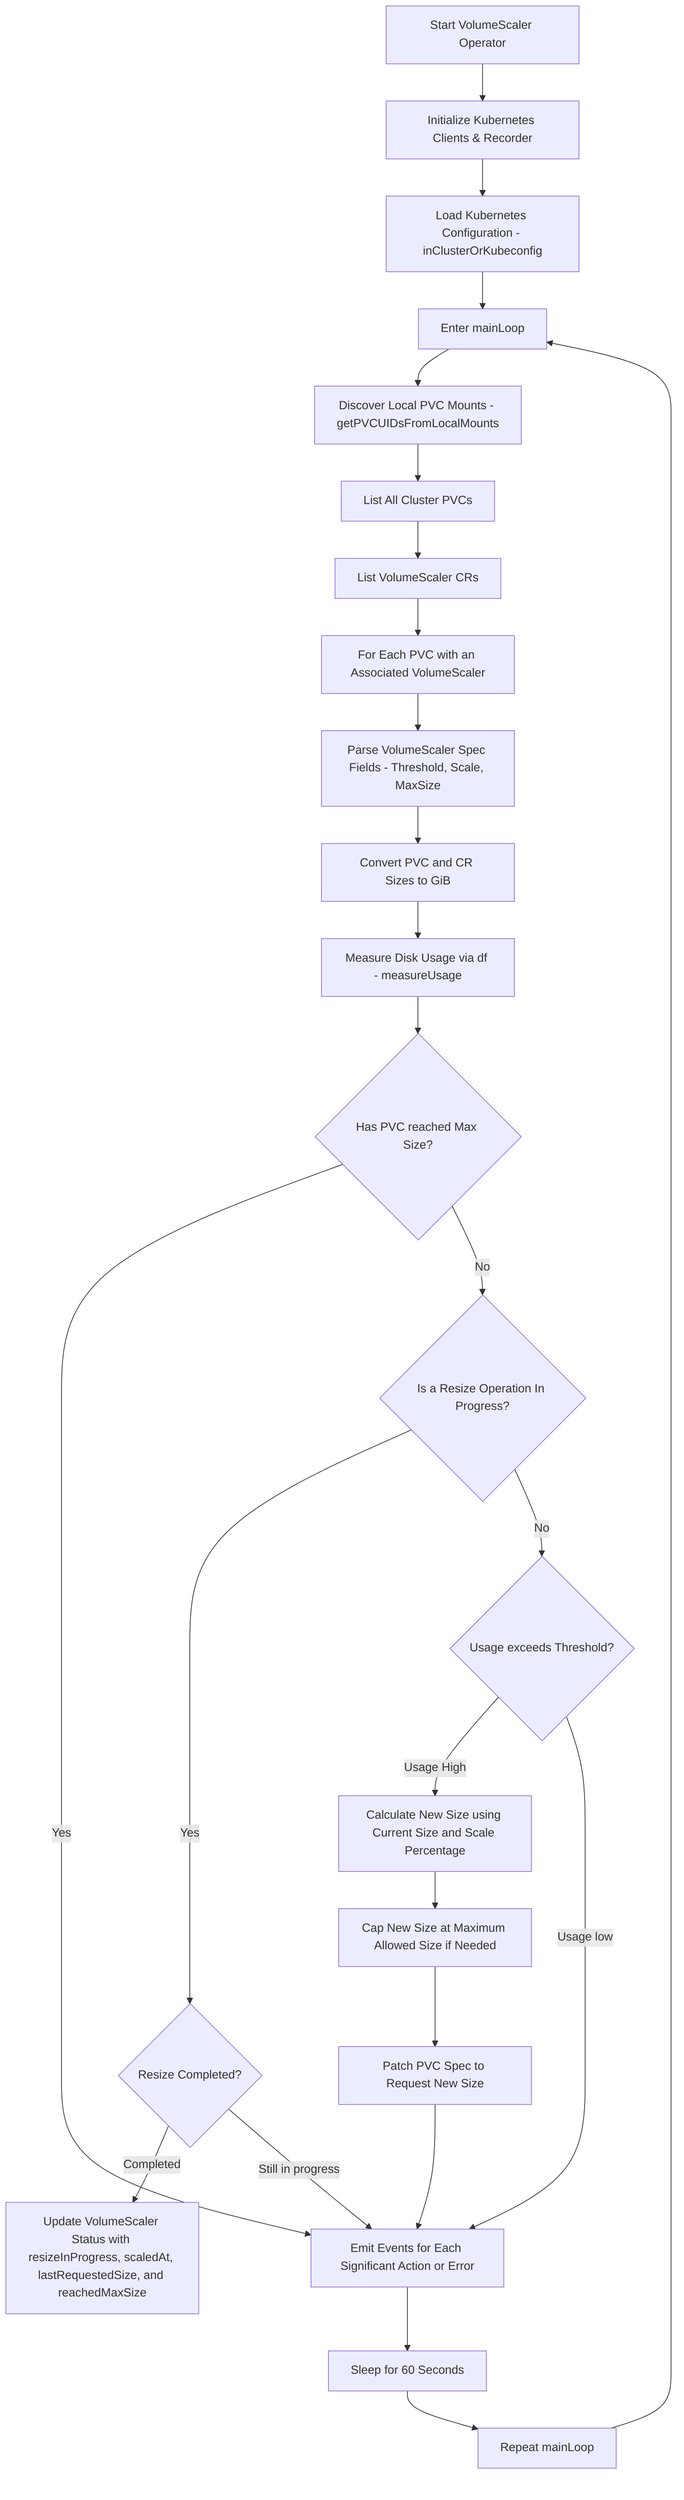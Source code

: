 flowchart TD
    A[Start VolumeScaler Operator]
    B[Initialize Kubernetes Clients & Recorder]
    C[Load Kubernetes Configuration - inClusterOrKubeconfig]
    D[Enter mainLoop]
    
    E[Discover Local PVC Mounts - getPVCUIDsFromLocalMounts]
    F[List All Cluster PVCs]
    G[List VolumeScaler CRs]
    
    H[For Each PVC with an Associated VolumeScaler]
    I[Parse VolumeScaler Spec Fields - Threshold, Scale, MaxSize]
    J[Convert PVC and CR Sizes to GiB]
    K[Measure Disk Usage via df - measureUsage]
    
    L{Has PVC reached Max Size?}
    M{Is a Resize Operation In Progress?}
    N{Resize Completed?}
    O{Usage exceeds Threshold?}
    
    P[Calculate New Size using Current Size and Scale Percentage]
    Q[Cap New Size at Maximum Allowed Size if Needed]
    R[Patch PVC Spec to Request New Size]
    S[Update VolumeScaler Status with resizeInProgress, scaledAt, lastRequestedSize, and reachedMaxSize]
    
    T[Emit Events for Each Significant Action or Error]
    U[Sleep for 60 Seconds]
    V[Repeat mainLoop]
    
    %% Flow connections
    A --> B
    B --> C
    C --> D
    D --> E
    E --> F
    F --> G
    G --> H
    H --> I
    I --> J
    J --> K
    K --> L
    
    L -- Yes --> T
    L -- No --> M
    M -- Yes --> N
    N -- Completed --> S
    N -- Still in progress --> T
    M -- No --> O
    O -- Usage High --> P
    P --> Q
    Q --> R
    R --> T
    O -- Usage low --> T
    
    T --> U
    U --> V
    V --> D